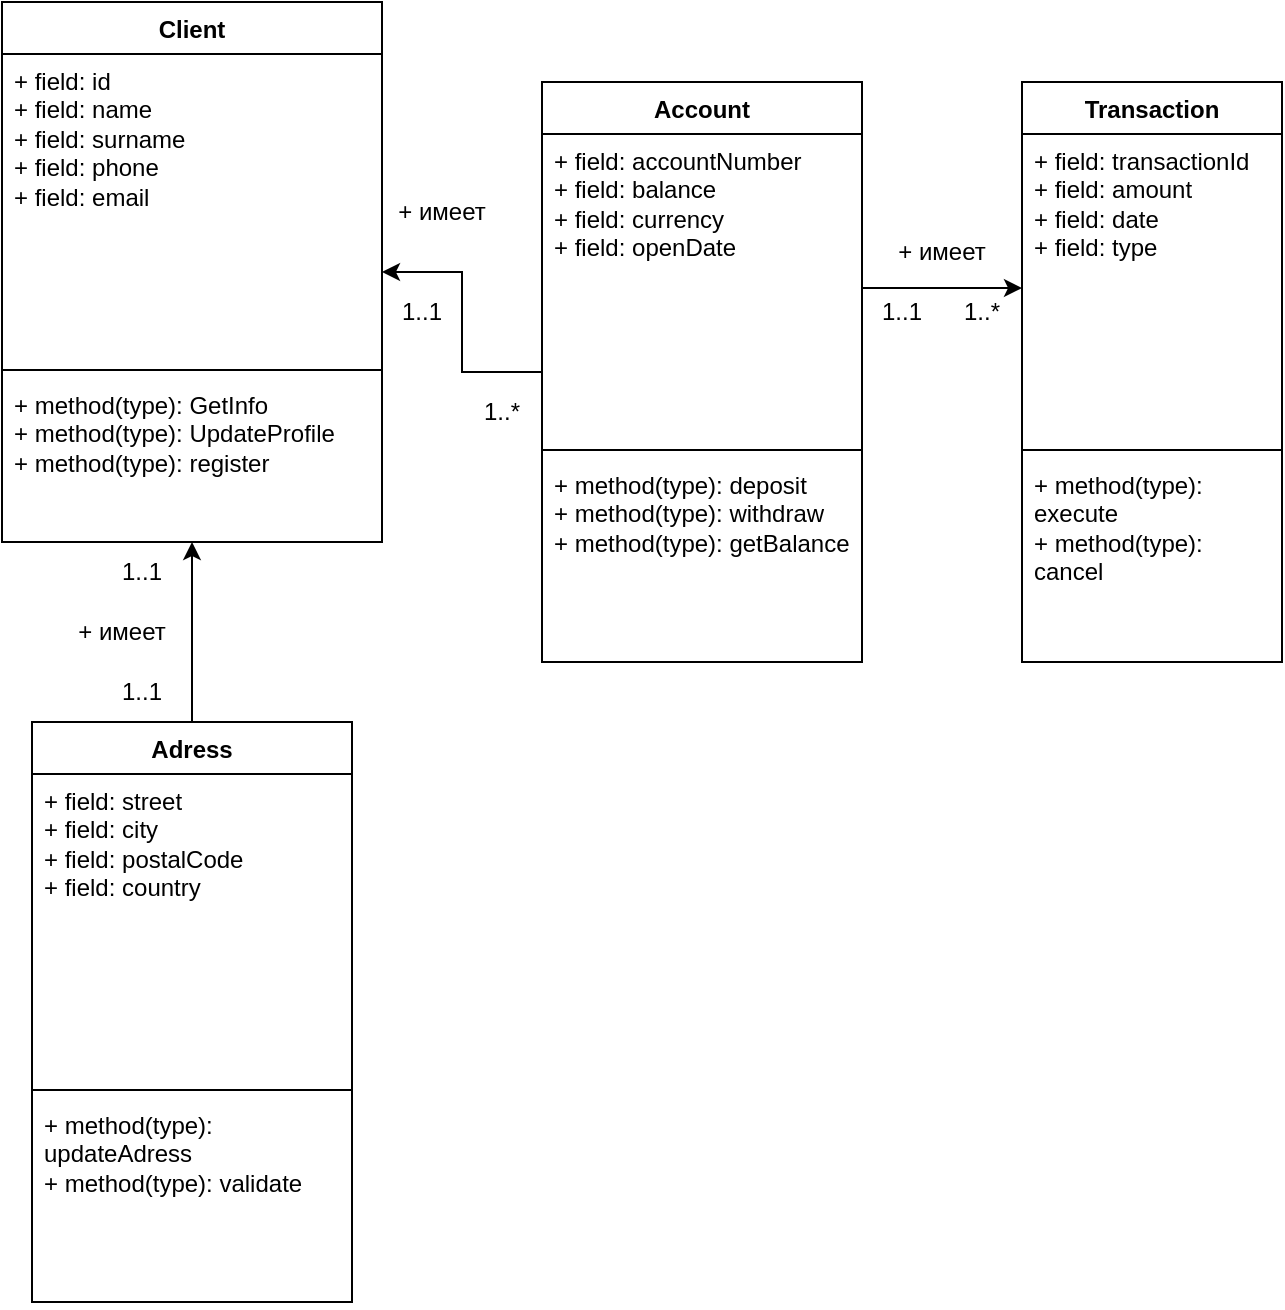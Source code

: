 <mxfile version="28.2.7">
  <diagram name="Страница — 1" id="Qfne2IhufvR41KJeD8yZ">
    <mxGraphModel dx="1232" dy="699" grid="1" gridSize="10" guides="1" tooltips="1" connect="1" arrows="1" fold="1" page="1" pageScale="1" pageWidth="827" pageHeight="1169" math="0" shadow="0">
      <root>
        <mxCell id="0" />
        <mxCell id="1" parent="0" />
        <mxCell id="70resOAwWeuAvdS2k3xE-1" value="Client" style="swimlane;fontStyle=1;align=center;verticalAlign=top;childLayout=stackLayout;horizontal=1;startSize=26;horizontalStack=0;resizeParent=1;resizeParentMax=0;resizeLast=0;collapsible=1;marginBottom=0;whiteSpace=wrap;html=1;" vertex="1" parent="1">
          <mxGeometry x="150" y="80" width="190" height="270" as="geometry" />
        </mxCell>
        <mxCell id="70resOAwWeuAvdS2k3xE-2" value="+ field: id&lt;div&gt;+ field: name&lt;/div&gt;&lt;div&gt;+ field: surname&lt;/div&gt;&lt;div&gt;+ field: phone&lt;/div&gt;&lt;div&gt;+ field: email&lt;/div&gt;" style="text;strokeColor=none;fillColor=none;align=left;verticalAlign=top;spacingLeft=4;spacingRight=4;overflow=hidden;rotatable=0;points=[[0,0.5],[1,0.5]];portConstraint=eastwest;whiteSpace=wrap;html=1;" vertex="1" parent="70resOAwWeuAvdS2k3xE-1">
          <mxGeometry y="26" width="190" height="154" as="geometry" />
        </mxCell>
        <mxCell id="70resOAwWeuAvdS2k3xE-3" value="" style="line;strokeWidth=1;fillColor=none;align=left;verticalAlign=middle;spacingTop=-1;spacingLeft=3;spacingRight=3;rotatable=0;labelPosition=right;points=[];portConstraint=eastwest;strokeColor=inherit;" vertex="1" parent="70resOAwWeuAvdS2k3xE-1">
          <mxGeometry y="180" width="190" height="8" as="geometry" />
        </mxCell>
        <mxCell id="70resOAwWeuAvdS2k3xE-4" value="+ method(type): GetInfo&lt;div&gt;+ method(type): UpdateProfile&lt;/div&gt;&lt;div&gt;+ method(type): register&lt;/div&gt;" style="text;strokeColor=none;fillColor=none;align=left;verticalAlign=top;spacingLeft=4;spacingRight=4;overflow=hidden;rotatable=0;points=[[0,0.5],[1,0.5]];portConstraint=eastwest;whiteSpace=wrap;html=1;" vertex="1" parent="70resOAwWeuAvdS2k3xE-1">
          <mxGeometry y="188" width="190" height="82" as="geometry" />
        </mxCell>
        <mxCell id="70resOAwWeuAvdS2k3xE-37" style="edgeStyle=orthogonalEdgeStyle;rounded=0;orthogonalLoop=1;jettySize=auto;html=1;" edge="1" parent="1" source="70resOAwWeuAvdS2k3xE-5" target="70resOAwWeuAvdS2k3xE-1">
          <mxGeometry relative="1" as="geometry" />
        </mxCell>
        <mxCell id="70resOAwWeuAvdS2k3xE-5" value="Account" style="swimlane;fontStyle=1;align=center;verticalAlign=top;childLayout=stackLayout;horizontal=1;startSize=26;horizontalStack=0;resizeParent=1;resizeParentMax=0;resizeLast=0;collapsible=1;marginBottom=0;whiteSpace=wrap;html=1;" vertex="1" parent="1">
          <mxGeometry x="420" y="120" width="160" height="290" as="geometry" />
        </mxCell>
        <mxCell id="70resOAwWeuAvdS2k3xE-6" value="+ field: accountNumber&lt;div&gt;+ field: balance&lt;/div&gt;&lt;div&gt;+ field: currency&lt;/div&gt;&lt;div&gt;+ field: openDate&lt;/div&gt;" style="text;strokeColor=none;fillColor=none;align=left;verticalAlign=top;spacingLeft=4;spacingRight=4;overflow=hidden;rotatable=0;points=[[0,0.5],[1,0.5]];portConstraint=eastwest;whiteSpace=wrap;html=1;" vertex="1" parent="70resOAwWeuAvdS2k3xE-5">
          <mxGeometry y="26" width="160" height="154" as="geometry" />
        </mxCell>
        <mxCell id="70resOAwWeuAvdS2k3xE-7" value="" style="line;strokeWidth=1;fillColor=none;align=left;verticalAlign=middle;spacingTop=-1;spacingLeft=3;spacingRight=3;rotatable=0;labelPosition=right;points=[];portConstraint=eastwest;strokeColor=inherit;" vertex="1" parent="70resOAwWeuAvdS2k3xE-5">
          <mxGeometry y="180" width="160" height="8" as="geometry" />
        </mxCell>
        <mxCell id="70resOAwWeuAvdS2k3xE-8" value="&lt;div&gt;+ method(type): deposit&lt;/div&gt;&lt;div&gt;+ method(type): withdraw&lt;/div&gt;&lt;div&gt;+ method(type): getBalance&lt;/div&gt;" style="text;strokeColor=none;fillColor=none;align=left;verticalAlign=top;spacingLeft=4;spacingRight=4;overflow=hidden;rotatable=0;points=[[0,0.5],[1,0.5]];portConstraint=eastwest;whiteSpace=wrap;html=1;" vertex="1" parent="70resOAwWeuAvdS2k3xE-5">
          <mxGeometry y="188" width="160" height="102" as="geometry" />
        </mxCell>
        <mxCell id="70resOAwWeuAvdS2k3xE-9" value="Transaction" style="swimlane;fontStyle=1;align=center;verticalAlign=top;childLayout=stackLayout;horizontal=1;startSize=26;horizontalStack=0;resizeParent=1;resizeParentMax=0;resizeLast=0;collapsible=1;marginBottom=0;whiteSpace=wrap;html=1;" vertex="1" parent="1">
          <mxGeometry x="660" y="120" width="130" height="290" as="geometry" />
        </mxCell>
        <mxCell id="70resOAwWeuAvdS2k3xE-10" value="+ field: transactionId&lt;div&gt;+ field: amount&lt;/div&gt;&lt;div&gt;+ field: date&lt;/div&gt;&lt;div&gt;+ field: type&lt;/div&gt;" style="text;strokeColor=none;fillColor=none;align=left;verticalAlign=top;spacingLeft=4;spacingRight=4;overflow=hidden;rotatable=0;points=[[0,0.5],[1,0.5]];portConstraint=eastwest;whiteSpace=wrap;html=1;" vertex="1" parent="70resOAwWeuAvdS2k3xE-9">
          <mxGeometry y="26" width="130" height="154" as="geometry" />
        </mxCell>
        <mxCell id="70resOAwWeuAvdS2k3xE-11" value="" style="line;strokeWidth=1;fillColor=none;align=left;verticalAlign=middle;spacingTop=-1;spacingLeft=3;spacingRight=3;rotatable=0;labelPosition=right;points=[];portConstraint=eastwest;strokeColor=inherit;" vertex="1" parent="70resOAwWeuAvdS2k3xE-9">
          <mxGeometry y="180" width="130" height="8" as="geometry" />
        </mxCell>
        <mxCell id="70resOAwWeuAvdS2k3xE-12" value="&lt;div&gt;+ method(type): execute&lt;/div&gt;&lt;div&gt;+ method(type): cancel&lt;/div&gt;" style="text;strokeColor=none;fillColor=none;align=left;verticalAlign=top;spacingLeft=4;spacingRight=4;overflow=hidden;rotatable=0;points=[[0,0.5],[1,0.5]];portConstraint=eastwest;whiteSpace=wrap;html=1;" vertex="1" parent="70resOAwWeuAvdS2k3xE-9">
          <mxGeometry y="188" width="130" height="102" as="geometry" />
        </mxCell>
        <mxCell id="70resOAwWeuAvdS2k3xE-36" style="edgeStyle=orthogonalEdgeStyle;rounded=0;orthogonalLoop=1;jettySize=auto;html=1;exitX=0.5;exitY=0;exitDx=0;exitDy=0;" edge="1" parent="1" source="70resOAwWeuAvdS2k3xE-13" target="70resOAwWeuAvdS2k3xE-1">
          <mxGeometry relative="1" as="geometry" />
        </mxCell>
        <mxCell id="70resOAwWeuAvdS2k3xE-13" value="Adress" style="swimlane;fontStyle=1;align=center;verticalAlign=top;childLayout=stackLayout;horizontal=1;startSize=26;horizontalStack=0;resizeParent=1;resizeParentMax=0;resizeLast=0;collapsible=1;marginBottom=0;whiteSpace=wrap;html=1;" vertex="1" parent="1">
          <mxGeometry x="165" y="440" width="160" height="290" as="geometry" />
        </mxCell>
        <mxCell id="70resOAwWeuAvdS2k3xE-14" value="+ field: street&lt;div&gt;+ field: city&lt;/div&gt;&lt;div&gt;+ field: postalCode&lt;/div&gt;&lt;div&gt;+ field: country&lt;/div&gt;" style="text;strokeColor=none;fillColor=none;align=left;verticalAlign=top;spacingLeft=4;spacingRight=4;overflow=hidden;rotatable=0;points=[[0,0.5],[1,0.5]];portConstraint=eastwest;whiteSpace=wrap;html=1;" vertex="1" parent="70resOAwWeuAvdS2k3xE-13">
          <mxGeometry y="26" width="160" height="154" as="geometry" />
        </mxCell>
        <mxCell id="70resOAwWeuAvdS2k3xE-15" value="" style="line;strokeWidth=1;fillColor=none;align=left;verticalAlign=middle;spacingTop=-1;spacingLeft=3;spacingRight=3;rotatable=0;labelPosition=right;points=[];portConstraint=eastwest;strokeColor=inherit;" vertex="1" parent="70resOAwWeuAvdS2k3xE-13">
          <mxGeometry y="180" width="160" height="8" as="geometry" />
        </mxCell>
        <mxCell id="70resOAwWeuAvdS2k3xE-16" value="&lt;div&gt;+ method(type): updateAdress&lt;/div&gt;&lt;div&gt;+ method(type): validate&lt;/div&gt;" style="text;strokeColor=none;fillColor=none;align=left;verticalAlign=top;spacingLeft=4;spacingRight=4;overflow=hidden;rotatable=0;points=[[0,0.5],[1,0.5]];portConstraint=eastwest;whiteSpace=wrap;html=1;" vertex="1" parent="70resOAwWeuAvdS2k3xE-13">
          <mxGeometry y="188" width="160" height="102" as="geometry" />
        </mxCell>
        <mxCell id="70resOAwWeuAvdS2k3xE-22" value="+ имеет" style="text;html=1;whiteSpace=wrap;strokeColor=none;fillColor=none;align=center;verticalAlign=middle;rounded=0;" vertex="1" parent="1">
          <mxGeometry x="340" y="170" width="60" height="30" as="geometry" />
        </mxCell>
        <mxCell id="70resOAwWeuAvdS2k3xE-24" value="1..1" style="text;html=1;whiteSpace=wrap;strokeColor=none;fillColor=none;align=center;verticalAlign=middle;rounded=0;" vertex="1" parent="1">
          <mxGeometry x="190" y="410" width="60" height="30" as="geometry" />
        </mxCell>
        <mxCell id="70resOAwWeuAvdS2k3xE-25" value="1..1" style="text;html=1;whiteSpace=wrap;strokeColor=none;fillColor=none;align=center;verticalAlign=middle;rounded=0;" vertex="1" parent="1">
          <mxGeometry x="190" y="350" width="60" height="30" as="geometry" />
        </mxCell>
        <mxCell id="70resOAwWeuAvdS2k3xE-26" value="1..1" style="text;html=1;whiteSpace=wrap;strokeColor=none;fillColor=none;align=center;verticalAlign=middle;rounded=0;" vertex="1" parent="1">
          <mxGeometry x="330" y="220" width="60" height="30" as="geometry" />
        </mxCell>
        <mxCell id="70resOAwWeuAvdS2k3xE-27" value="1..*" style="text;html=1;whiteSpace=wrap;strokeColor=none;fillColor=none;align=center;verticalAlign=middle;rounded=0;" vertex="1" parent="1">
          <mxGeometry x="370" y="270" width="60" height="30" as="geometry" />
        </mxCell>
        <mxCell id="70resOAwWeuAvdS2k3xE-28" style="edgeStyle=orthogonalEdgeStyle;rounded=0;orthogonalLoop=1;jettySize=auto;html=1;exitX=1;exitY=0.5;exitDx=0;exitDy=0;entryX=0;entryY=0.5;entryDx=0;entryDy=0;" edge="1" parent="1" source="70resOAwWeuAvdS2k3xE-6" target="70resOAwWeuAvdS2k3xE-10">
          <mxGeometry relative="1" as="geometry" />
        </mxCell>
        <mxCell id="70resOAwWeuAvdS2k3xE-29" value="1..1" style="text;html=1;whiteSpace=wrap;strokeColor=none;fillColor=none;align=center;verticalAlign=middle;rounded=0;" vertex="1" parent="1">
          <mxGeometry x="570" y="220" width="60" height="30" as="geometry" />
        </mxCell>
        <mxCell id="70resOAwWeuAvdS2k3xE-30" value="1..*" style="text;html=1;whiteSpace=wrap;strokeColor=none;fillColor=none;align=center;verticalAlign=middle;rounded=0;" vertex="1" parent="1">
          <mxGeometry x="610" y="220" width="60" height="30" as="geometry" />
        </mxCell>
        <mxCell id="70resOAwWeuAvdS2k3xE-32" value="+ имеет" style="text;html=1;whiteSpace=wrap;strokeColor=none;fillColor=none;align=center;verticalAlign=middle;rounded=0;" vertex="1" parent="1">
          <mxGeometry x="180" y="380" width="60" height="30" as="geometry" />
        </mxCell>
        <mxCell id="70resOAwWeuAvdS2k3xE-33" value="+ имеет" style="text;html=1;whiteSpace=wrap;strokeColor=none;fillColor=none;align=center;verticalAlign=middle;rounded=0;" vertex="1" parent="1">
          <mxGeometry x="590" y="190" width="60" height="30" as="geometry" />
        </mxCell>
      </root>
    </mxGraphModel>
  </diagram>
</mxfile>
